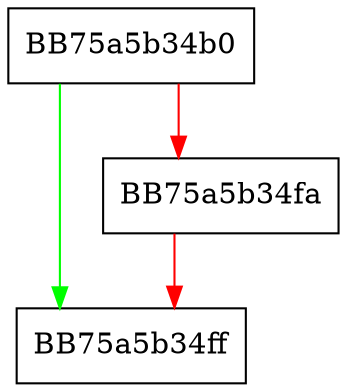 digraph configure {
  node [shape="box"];
  graph [splines=ortho];
  BB75a5b34b0 -> BB75a5b34ff [color="green"];
  BB75a5b34b0 -> BB75a5b34fa [color="red"];
  BB75a5b34fa -> BB75a5b34ff [color="red"];
}